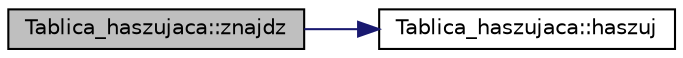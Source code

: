 digraph G
{
  edge [fontname="Helvetica",fontsize="10",labelfontname="Helvetica",labelfontsize="10"];
  node [fontname="Helvetica",fontsize="10",shape=record];
  rankdir="LR";
  Node1 [label="Tablica_haszujaca::znajdz",height=0.2,width=0.4,color="black", fillcolor="grey75", style="filled" fontcolor="black"];
  Node1 -> Node2 [color="midnightblue",fontsize="10",style="solid"];
  Node2 [label="Tablica_haszujaca::haszuj",height=0.2,width=0.4,color="black", fillcolor="white", style="filled",URL="$class_tablica__haszujaca.html#ac8dbd2993ea46777b616a8b3a0fc20a3",tooltip="Tworzy klucz."];
}
